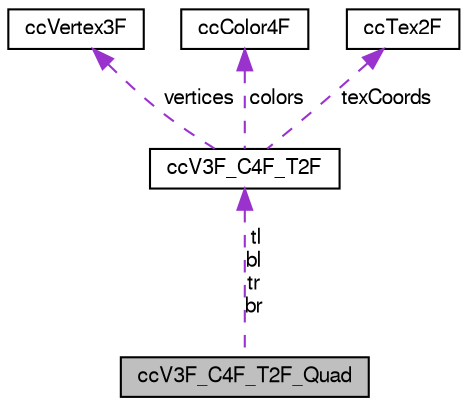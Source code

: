 digraph G
{
  bgcolor="transparent";
  edge [fontname="FreeSans",fontsize="10",labelfontname="FreeSans",labelfontsize="10"];
  node [fontname="FreeSans",fontsize="10",shape=record];
  Node1 [label="ccV3F_C4F_T2F_Quad",height=0.2,width=0.4,color="black", fillcolor="grey75", style="filled" fontcolor="black"];
  Node2 -> Node1 [dir="back",color="darkorchid3",fontsize="10",style="dashed",label=" tl\nbl\ntr\nbr" ,fontname="FreeSans"];
  Node2 [label="ccV3F_C4F_T2F",height=0.2,width=0.4,color="black",URL="$structcc_v3_f___c4_f___t2_f.html",tooltip="a Point with a vertex point, a tex coord point and a color 4F"];
  Node3 -> Node2 [dir="back",color="darkorchid3",fontsize="10",style="dashed",label=" vertices" ,fontname="FreeSans"];
  Node3 [label="ccVertex3F",height=0.2,width=0.4,color="black",URL="$structcc_vertex3_f.html"];
  Node4 -> Node2 [dir="back",color="darkorchid3",fontsize="10",style="dashed",label=" colors" ,fontname="FreeSans"];
  Node4 [label="ccColor4F",height=0.2,width=0.4,color="black",URL="$structcc_color4_f.html"];
  Node5 -> Node2 [dir="back",color="darkorchid3",fontsize="10",style="dashed",label=" texCoords" ,fontname="FreeSans"];
  Node5 [label="ccTex2F",height=0.2,width=0.4,color="black",URL="$structcc_tex2_f.html"];
}
